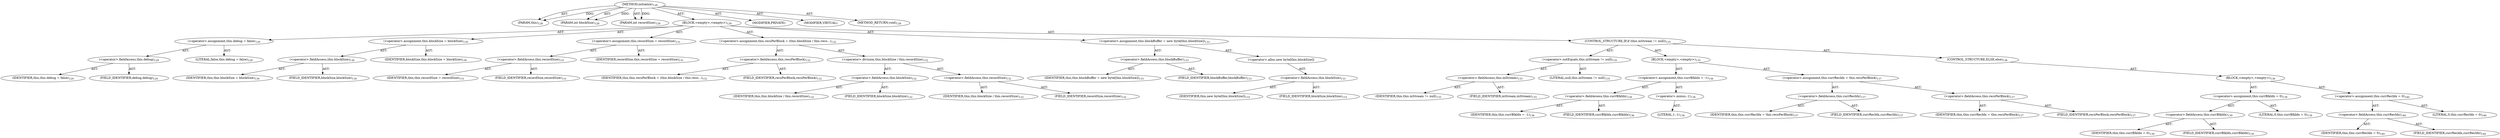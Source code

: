 digraph "initialize" {  
"111669149702" [label = <(METHOD,initialize)<SUB>128</SUB>> ]
"115964116992" [label = <(PARAM,this)<SUB>128</SUB>> ]
"115964117025" [label = <(PARAM,int blockSize)<SUB>128</SUB>> ]
"115964117026" [label = <(PARAM,int recordSize)<SUB>128</SUB>> ]
"25769803782" [label = <(BLOCK,&lt;empty&gt;,&lt;empty&gt;)<SUB>128</SUB>> ]
"30064771090" [label = <(&lt;operator&gt;.assignment,this.debug = false)<SUB>129</SUB>> ]
"30064771091" [label = <(&lt;operator&gt;.fieldAccess,this.debug)<SUB>129</SUB>> ]
"68719476736" [label = <(IDENTIFIER,this,this.debug = false)<SUB>129</SUB>> ]
"55834574856" [label = <(FIELD_IDENTIFIER,debug,debug)<SUB>129</SUB>> ]
"90194313218" [label = <(LITERAL,false,this.debug = false)<SUB>129</SUB>> ]
"30064771092" [label = <(&lt;operator&gt;.assignment,this.blockSize = blockSize)<SUB>130</SUB>> ]
"30064771093" [label = <(&lt;operator&gt;.fieldAccess,this.blockSize)<SUB>130</SUB>> ]
"68719476737" [label = <(IDENTIFIER,this,this.blockSize = blockSize)<SUB>130</SUB>> ]
"55834574857" [label = <(FIELD_IDENTIFIER,blockSize,blockSize)<SUB>130</SUB>> ]
"68719476866" [label = <(IDENTIFIER,blockSize,this.blockSize = blockSize)<SUB>130</SUB>> ]
"30064771094" [label = <(&lt;operator&gt;.assignment,this.recordSize = recordSize)<SUB>131</SUB>> ]
"30064771095" [label = <(&lt;operator&gt;.fieldAccess,this.recordSize)<SUB>131</SUB>> ]
"68719476738" [label = <(IDENTIFIER,this,this.recordSize = recordSize)<SUB>131</SUB>> ]
"55834574858" [label = <(FIELD_IDENTIFIER,recordSize,recordSize)<SUB>131</SUB>> ]
"68719476867" [label = <(IDENTIFIER,recordSize,this.recordSize = recordSize)<SUB>131</SUB>> ]
"30064771096" [label = <(&lt;operator&gt;.assignment,this.recsPerBlock = (this.blockSize / this.reco...)<SUB>132</SUB>> ]
"30064771097" [label = <(&lt;operator&gt;.fieldAccess,this.recsPerBlock)<SUB>132</SUB>> ]
"68719476739" [label = <(IDENTIFIER,this,this.recsPerBlock = (this.blockSize / this.reco...)<SUB>132</SUB>> ]
"55834574859" [label = <(FIELD_IDENTIFIER,recsPerBlock,recsPerBlock)<SUB>132</SUB>> ]
"30064771098" [label = <(&lt;operator&gt;.division,this.blockSize / this.recordSize)<SUB>132</SUB>> ]
"30064771099" [label = <(&lt;operator&gt;.fieldAccess,this.blockSize)<SUB>132</SUB>> ]
"68719476740" [label = <(IDENTIFIER,this,this.blockSize / this.recordSize)<SUB>132</SUB>> ]
"55834574860" [label = <(FIELD_IDENTIFIER,blockSize,blockSize)<SUB>132</SUB>> ]
"30064771100" [label = <(&lt;operator&gt;.fieldAccess,this.recordSize)<SUB>132</SUB>> ]
"68719476741" [label = <(IDENTIFIER,this,this.blockSize / this.recordSize)<SUB>132</SUB>> ]
"55834574861" [label = <(FIELD_IDENTIFIER,recordSize,recordSize)<SUB>132</SUB>> ]
"30064771101" [label = <(&lt;operator&gt;.assignment,this.blockBuffer = new byte[this.blockSize])<SUB>133</SUB>> ]
"30064771102" [label = <(&lt;operator&gt;.fieldAccess,this.blockBuffer)<SUB>133</SUB>> ]
"68719476742" [label = <(IDENTIFIER,this,this.blockBuffer = new byte[this.blockSize])<SUB>133</SUB>> ]
"55834574862" [label = <(FIELD_IDENTIFIER,blockBuffer,blockBuffer)<SUB>133</SUB>> ]
"30064771103" [label = <(&lt;operator&gt;.alloc,new byte[this.blockSize])> ]
"30064771104" [label = <(&lt;operator&gt;.fieldAccess,this.blockSize)<SUB>133</SUB>> ]
"68719476743" [label = <(IDENTIFIER,this,new byte[this.blockSize])<SUB>133</SUB>> ]
"55834574863" [label = <(FIELD_IDENTIFIER,blockSize,blockSize)<SUB>133</SUB>> ]
"47244640256" [label = <(CONTROL_STRUCTURE,IF,if (this.inStream != null))<SUB>135</SUB>> ]
"30064771105" [label = <(&lt;operator&gt;.notEquals,this.inStream != null)<SUB>135</SUB>> ]
"30064771106" [label = <(&lt;operator&gt;.fieldAccess,this.inStream)<SUB>135</SUB>> ]
"68719476744" [label = <(IDENTIFIER,this,this.inStream != null)<SUB>135</SUB>> ]
"55834574864" [label = <(FIELD_IDENTIFIER,inStream,inStream)<SUB>135</SUB>> ]
"90194313219" [label = <(LITERAL,null,this.inStream != null)<SUB>135</SUB>> ]
"25769803783" [label = <(BLOCK,&lt;empty&gt;,&lt;empty&gt;)<SUB>135</SUB>> ]
"30064771107" [label = <(&lt;operator&gt;.assignment,this.currBlkIdx = -1)<SUB>136</SUB>> ]
"30064771108" [label = <(&lt;operator&gt;.fieldAccess,this.currBlkIdx)<SUB>136</SUB>> ]
"68719476745" [label = <(IDENTIFIER,this,this.currBlkIdx = -1)<SUB>136</SUB>> ]
"55834574865" [label = <(FIELD_IDENTIFIER,currBlkIdx,currBlkIdx)<SUB>136</SUB>> ]
"30064771109" [label = <(&lt;operator&gt;.minus,-1)<SUB>136</SUB>> ]
"90194313220" [label = <(LITERAL,1,-1)<SUB>136</SUB>> ]
"30064771110" [label = <(&lt;operator&gt;.assignment,this.currRecIdx = this.recsPerBlock)<SUB>137</SUB>> ]
"30064771111" [label = <(&lt;operator&gt;.fieldAccess,this.currRecIdx)<SUB>137</SUB>> ]
"68719476746" [label = <(IDENTIFIER,this,this.currRecIdx = this.recsPerBlock)<SUB>137</SUB>> ]
"55834574866" [label = <(FIELD_IDENTIFIER,currRecIdx,currRecIdx)<SUB>137</SUB>> ]
"30064771112" [label = <(&lt;operator&gt;.fieldAccess,this.recsPerBlock)<SUB>137</SUB>> ]
"68719476747" [label = <(IDENTIFIER,this,this.currRecIdx = this.recsPerBlock)<SUB>137</SUB>> ]
"55834574867" [label = <(FIELD_IDENTIFIER,recsPerBlock,recsPerBlock)<SUB>137</SUB>> ]
"47244640257" [label = <(CONTROL_STRUCTURE,ELSE,else)<SUB>138</SUB>> ]
"25769803784" [label = <(BLOCK,&lt;empty&gt;,&lt;empty&gt;)<SUB>138</SUB>> ]
"30064771113" [label = <(&lt;operator&gt;.assignment,this.currBlkIdx = 0)<SUB>139</SUB>> ]
"30064771114" [label = <(&lt;operator&gt;.fieldAccess,this.currBlkIdx)<SUB>139</SUB>> ]
"68719476748" [label = <(IDENTIFIER,this,this.currBlkIdx = 0)<SUB>139</SUB>> ]
"55834574868" [label = <(FIELD_IDENTIFIER,currBlkIdx,currBlkIdx)<SUB>139</SUB>> ]
"90194313221" [label = <(LITERAL,0,this.currBlkIdx = 0)<SUB>139</SUB>> ]
"30064771115" [label = <(&lt;operator&gt;.assignment,this.currRecIdx = 0)<SUB>140</SUB>> ]
"30064771116" [label = <(&lt;operator&gt;.fieldAccess,this.currRecIdx)<SUB>140</SUB>> ]
"68719476749" [label = <(IDENTIFIER,this,this.currRecIdx = 0)<SUB>140</SUB>> ]
"55834574869" [label = <(FIELD_IDENTIFIER,currRecIdx,currRecIdx)<SUB>140</SUB>> ]
"90194313222" [label = <(LITERAL,0,this.currRecIdx = 0)<SUB>140</SUB>> ]
"133143986201" [label = <(MODIFIER,PRIVATE)> ]
"133143986202" [label = <(MODIFIER,VIRTUAL)> ]
"128849018886" [label = <(METHOD_RETURN,void)<SUB>128</SUB>> ]
  "111669149702" -> "115964116992"  [ label = "AST: "] 
  "111669149702" -> "115964117025"  [ label = "AST: "] 
  "111669149702" -> "115964117026"  [ label = "AST: "] 
  "111669149702" -> "25769803782"  [ label = "AST: "] 
  "111669149702" -> "133143986201"  [ label = "AST: "] 
  "111669149702" -> "133143986202"  [ label = "AST: "] 
  "111669149702" -> "128849018886"  [ label = "AST: "] 
  "25769803782" -> "30064771090"  [ label = "AST: "] 
  "25769803782" -> "30064771092"  [ label = "AST: "] 
  "25769803782" -> "30064771094"  [ label = "AST: "] 
  "25769803782" -> "30064771096"  [ label = "AST: "] 
  "25769803782" -> "30064771101"  [ label = "AST: "] 
  "25769803782" -> "47244640256"  [ label = "AST: "] 
  "30064771090" -> "30064771091"  [ label = "AST: "] 
  "30064771090" -> "90194313218"  [ label = "AST: "] 
  "30064771091" -> "68719476736"  [ label = "AST: "] 
  "30064771091" -> "55834574856"  [ label = "AST: "] 
  "30064771092" -> "30064771093"  [ label = "AST: "] 
  "30064771092" -> "68719476866"  [ label = "AST: "] 
  "30064771093" -> "68719476737"  [ label = "AST: "] 
  "30064771093" -> "55834574857"  [ label = "AST: "] 
  "30064771094" -> "30064771095"  [ label = "AST: "] 
  "30064771094" -> "68719476867"  [ label = "AST: "] 
  "30064771095" -> "68719476738"  [ label = "AST: "] 
  "30064771095" -> "55834574858"  [ label = "AST: "] 
  "30064771096" -> "30064771097"  [ label = "AST: "] 
  "30064771096" -> "30064771098"  [ label = "AST: "] 
  "30064771097" -> "68719476739"  [ label = "AST: "] 
  "30064771097" -> "55834574859"  [ label = "AST: "] 
  "30064771098" -> "30064771099"  [ label = "AST: "] 
  "30064771098" -> "30064771100"  [ label = "AST: "] 
  "30064771099" -> "68719476740"  [ label = "AST: "] 
  "30064771099" -> "55834574860"  [ label = "AST: "] 
  "30064771100" -> "68719476741"  [ label = "AST: "] 
  "30064771100" -> "55834574861"  [ label = "AST: "] 
  "30064771101" -> "30064771102"  [ label = "AST: "] 
  "30064771101" -> "30064771103"  [ label = "AST: "] 
  "30064771102" -> "68719476742"  [ label = "AST: "] 
  "30064771102" -> "55834574862"  [ label = "AST: "] 
  "30064771103" -> "30064771104"  [ label = "AST: "] 
  "30064771104" -> "68719476743"  [ label = "AST: "] 
  "30064771104" -> "55834574863"  [ label = "AST: "] 
  "47244640256" -> "30064771105"  [ label = "AST: "] 
  "47244640256" -> "25769803783"  [ label = "AST: "] 
  "47244640256" -> "47244640257"  [ label = "AST: "] 
  "30064771105" -> "30064771106"  [ label = "AST: "] 
  "30064771105" -> "90194313219"  [ label = "AST: "] 
  "30064771106" -> "68719476744"  [ label = "AST: "] 
  "30064771106" -> "55834574864"  [ label = "AST: "] 
  "25769803783" -> "30064771107"  [ label = "AST: "] 
  "25769803783" -> "30064771110"  [ label = "AST: "] 
  "30064771107" -> "30064771108"  [ label = "AST: "] 
  "30064771107" -> "30064771109"  [ label = "AST: "] 
  "30064771108" -> "68719476745"  [ label = "AST: "] 
  "30064771108" -> "55834574865"  [ label = "AST: "] 
  "30064771109" -> "90194313220"  [ label = "AST: "] 
  "30064771110" -> "30064771111"  [ label = "AST: "] 
  "30064771110" -> "30064771112"  [ label = "AST: "] 
  "30064771111" -> "68719476746"  [ label = "AST: "] 
  "30064771111" -> "55834574866"  [ label = "AST: "] 
  "30064771112" -> "68719476747"  [ label = "AST: "] 
  "30064771112" -> "55834574867"  [ label = "AST: "] 
  "47244640257" -> "25769803784"  [ label = "AST: "] 
  "25769803784" -> "30064771113"  [ label = "AST: "] 
  "25769803784" -> "30064771115"  [ label = "AST: "] 
  "30064771113" -> "30064771114"  [ label = "AST: "] 
  "30064771113" -> "90194313221"  [ label = "AST: "] 
  "30064771114" -> "68719476748"  [ label = "AST: "] 
  "30064771114" -> "55834574868"  [ label = "AST: "] 
  "30064771115" -> "30064771116"  [ label = "AST: "] 
  "30064771115" -> "90194313222"  [ label = "AST: "] 
  "30064771116" -> "68719476749"  [ label = "AST: "] 
  "30064771116" -> "55834574869"  [ label = "AST: "] 
  "111669149702" -> "115964116992"  [ label = "DDG: "] 
  "111669149702" -> "115964117025"  [ label = "DDG: "] 
  "111669149702" -> "115964117026"  [ label = "DDG: "] 
}
